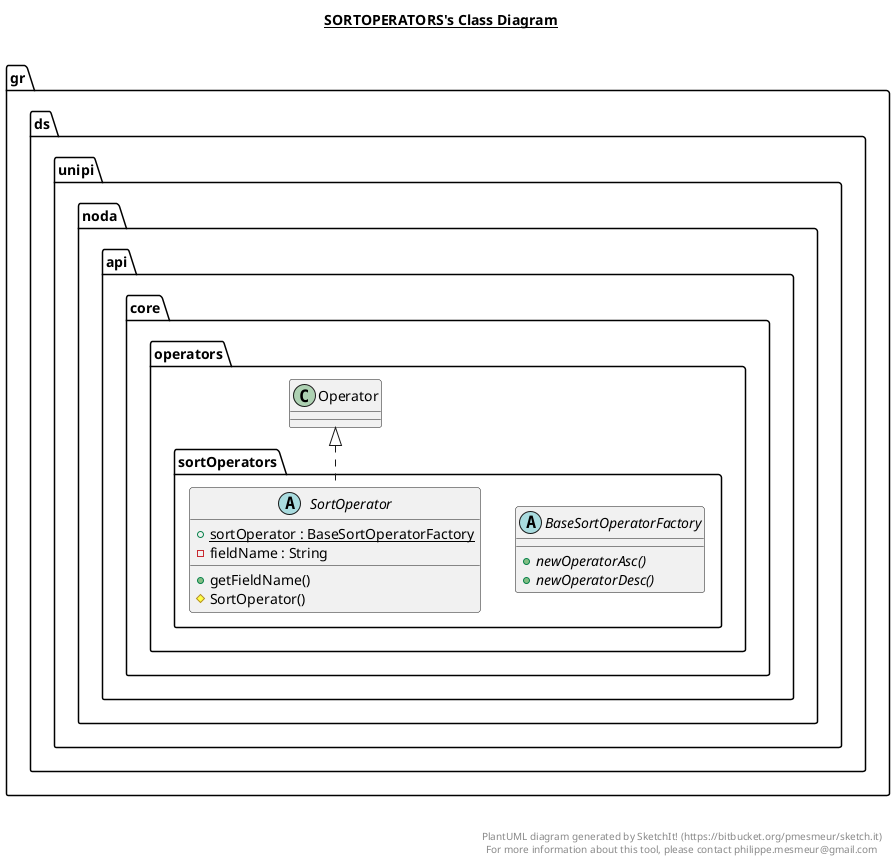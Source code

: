 @startuml

title __SORTOPERATORS's Class Diagram__\n

  namespace gr.ds.unipi.noda.api.core.operators {
    namespace sortOperators {
      abstract class gr.ds.unipi.noda.api.core.operators.sortOperators.BaseSortOperatorFactory {
          {abstract} + newOperatorAsc()
          {abstract} + newOperatorDesc()
      }
    }
  }
  

  namespace gr.ds.unipi.noda.api.core.operators {
    namespace sortOperators {
      abstract class gr.ds.unipi.noda.api.core.operators.sortOperators.SortOperator {
          {static} + sortOperator : BaseSortOperatorFactory
          - fieldName : String
          + getFieldName()
          # SortOperator()
      }
    }
  }
  

  gr.ds.unipi.noda.api.core.operators.sortOperators.SortOperator .up.|> gr.ds.unipi.noda.api.core.operators.Operator


right footer


PlantUML diagram generated by SketchIt! (https://bitbucket.org/pmesmeur/sketch.it)
For more information about this tool, please contact philippe.mesmeur@gmail.com
endfooter

@enduml
